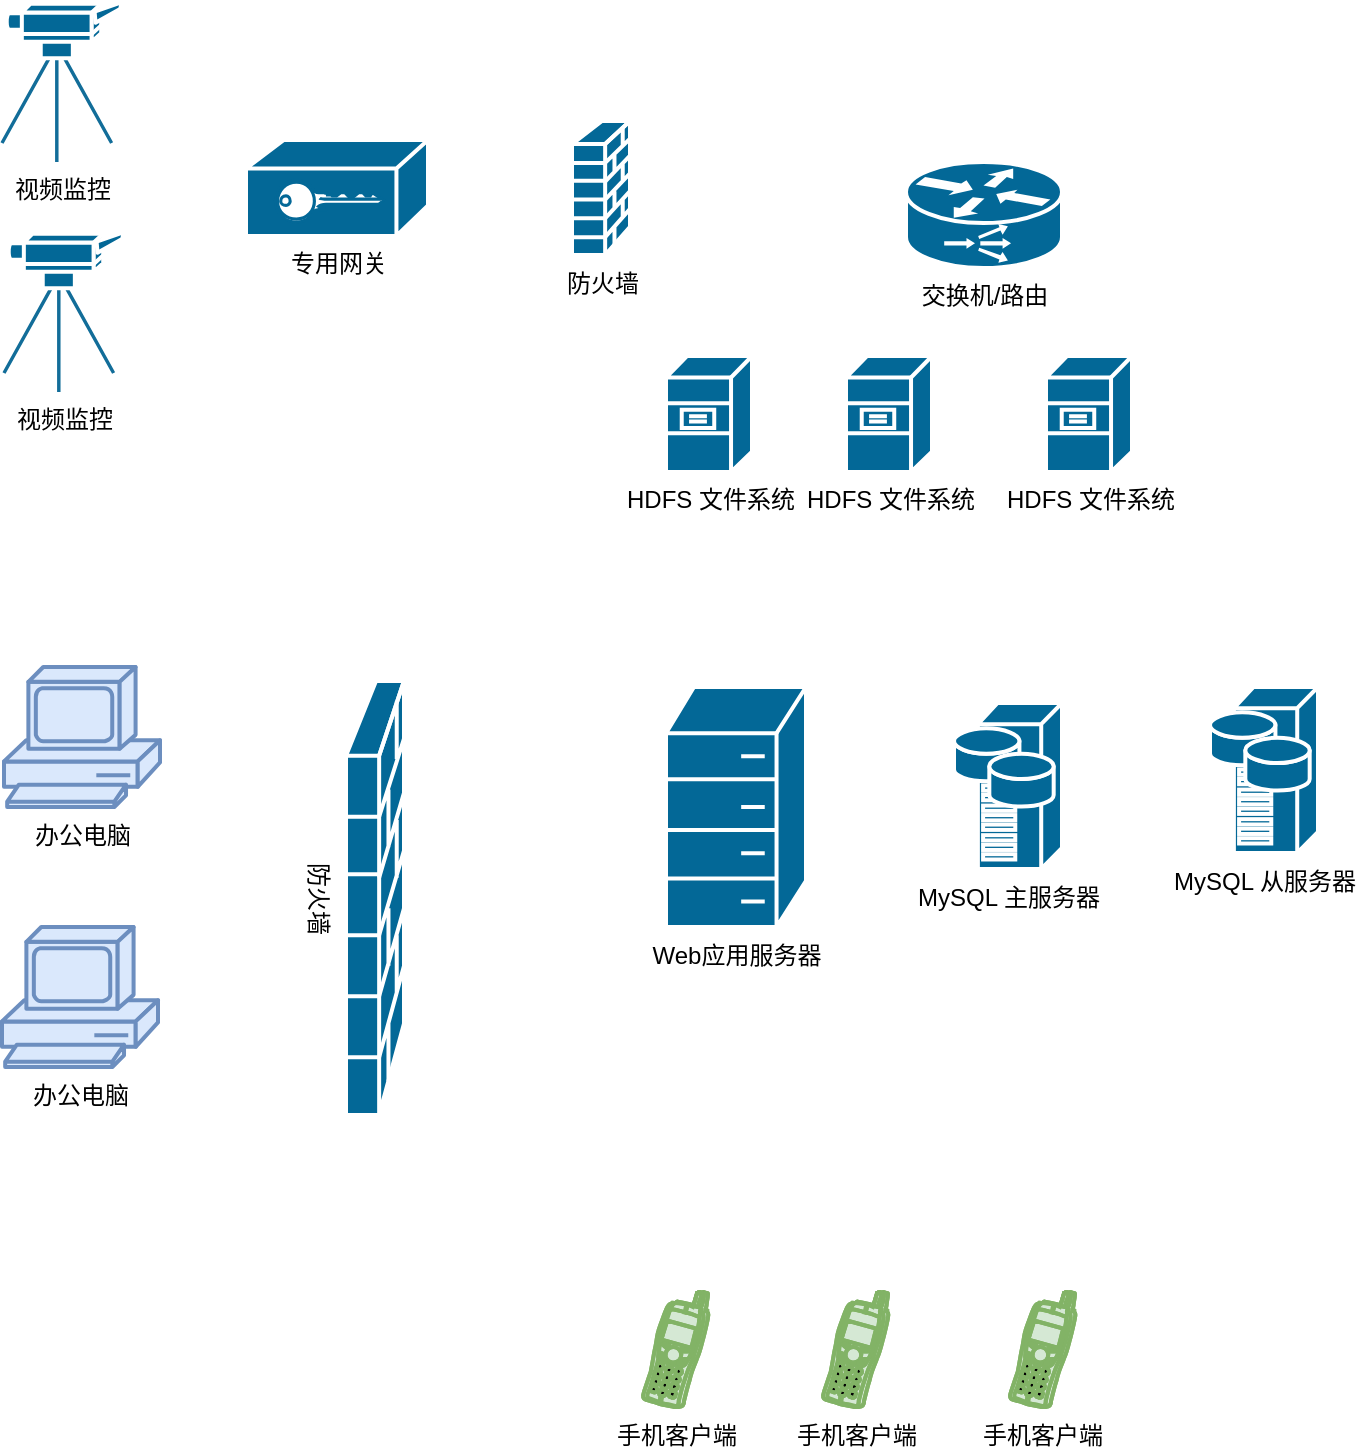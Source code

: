 <mxfile version="12.3.6" type="github" pages="1">
  <diagram id="n-bRcWE0r8VkI2KVZlSZ" name="第 1 页">
    <mxGraphModel dx="893" dy="1760" grid="1" gridSize="10" guides="1" tooltips="1" connect="1" arrows="1" fold="1" page="1" pageScale="1" pageWidth="827" pageHeight="1169" math="0" shadow="0">
      <root>
        <mxCell id="0"/>
        <mxCell id="1" parent="0"/>
        <mxCell id="XVNO729LVndD_g4eHp7l-1" value="办公电脑" style="shape=mxgraph.cisco.computers_and_peripherals.pc;html=1;pointerEvents=1;dashed=0;fillColor=#dae8fc;strokeColor=#6c8ebf;strokeWidth=2;verticalLabelPosition=bottom;verticalAlign=top;align=center;outlineConnect=0;" parent="1" vertex="1">
          <mxGeometry x="129" y="327.5" width="78" height="70" as="geometry"/>
        </mxCell>
        <mxCell id="XVNO729LVndD_g4eHp7l-2" value="办公电脑" style="shape=mxgraph.cisco.computers_and_peripherals.pc;html=1;pointerEvents=1;dashed=0;fillColor=#dae8fc;strokeColor=#6c8ebf;strokeWidth=2;verticalLabelPosition=bottom;verticalAlign=top;align=center;outlineConnect=0;" parent="1" vertex="1">
          <mxGeometry x="128" y="457.5" width="78" height="70" as="geometry"/>
        </mxCell>
        <mxCell id="XVNO729LVndD_g4eHp7l-4" value="手机客户端" style="shape=mxgraph.cisco.modems_and_phones.cell_phone;html=1;pointerEvents=1;dashed=0;fillColor=#d5e8d4;strokeColor=#82b366;strokeWidth=2;verticalLabelPosition=bottom;verticalAlign=top;align=center;outlineConnect=0;" parent="1" vertex="1">
          <mxGeometry x="447.5" y="640" width="34" height="58" as="geometry"/>
        </mxCell>
        <mxCell id="XVNO729LVndD_g4eHp7l-5" value="Web应用服务器" style="shape=mxgraph.cisco.misc.hp_mini;html=1;pointerEvents=1;dashed=0;fillColor=#036897;strokeColor=#ffffff;strokeWidth=2;verticalLabelPosition=bottom;verticalAlign=top;align=center;outlineConnect=0;" parent="1" vertex="1">
          <mxGeometry x="460" y="337.5" width="70" height="120" as="geometry"/>
        </mxCell>
        <mxCell id="XVNO729LVndD_g4eHp7l-6" value="交换机/路由" style="shape=mxgraph.cisco.routers.content_service_router;html=1;pointerEvents=1;dashed=0;fillColor=#036897;strokeColor=#ffffff;strokeWidth=2;verticalLabelPosition=bottom;verticalAlign=top;align=center;outlineConnect=0;" parent="1" vertex="1">
          <mxGeometry x="580" y="75" width="78" height="53" as="geometry"/>
        </mxCell>
        <mxCell id="XVNO729LVndD_g4eHp7l-7" value="防火墙" style="shape=mxgraph.cisco.security.firewall;html=1;pointerEvents=1;dashed=0;fillColor=#036897;strokeColor=#ffffff;strokeWidth=2;verticalLabelPosition=bottom;verticalAlign=top;align=center;outlineConnect=0;" parent="1" vertex="1">
          <mxGeometry x="413" y="54.5" width="29" height="67" as="geometry"/>
        </mxCell>
        <mxCell id="XVNO729LVndD_g4eHp7l-8" value="HDFS 文件系统&lt;br&gt;" style="shape=mxgraph.cisco.servers.file_server;html=1;pointerEvents=1;dashed=0;fillColor=#036897;strokeColor=#ffffff;strokeWidth=2;verticalLabelPosition=bottom;verticalAlign=top;align=center;outlineConnect=0;" parent="1" vertex="1">
          <mxGeometry x="460" y="172" width="43" height="58" as="geometry"/>
        </mxCell>
        <mxCell id="XVNO729LVndD_g4eHp7l-9" value="HDFS 文件系统&lt;br&gt;" style="shape=mxgraph.cisco.servers.file_server;html=1;pointerEvents=1;dashed=0;fillColor=#036897;strokeColor=#ffffff;strokeWidth=2;verticalLabelPosition=bottom;verticalAlign=top;align=center;outlineConnect=0;" parent="1" vertex="1">
          <mxGeometry x="650" y="172" width="43" height="58" as="geometry"/>
        </mxCell>
        <mxCell id="XVNO729LVndD_g4eHp7l-10" value="HDFS 文件系统&lt;br&gt;" style="shape=mxgraph.cisco.servers.file_server;html=1;pointerEvents=1;dashed=0;fillColor=#036897;strokeColor=#ffffff;strokeWidth=2;verticalLabelPosition=bottom;verticalAlign=top;align=center;outlineConnect=0;" parent="1" vertex="1">
          <mxGeometry x="550" y="172" width="43" height="58" as="geometry"/>
        </mxCell>
        <mxCell id="kT1cKuFMZ1Jc9TSjfXU1-1" value="MySQL 主服务器" style="shape=mxgraph.cisco.servers.storage_server;html=1;pointerEvents=1;dashed=0;fillColor=#036897;strokeColor=#ffffff;strokeWidth=2;verticalLabelPosition=bottom;verticalAlign=top;align=center;outlineConnect=0;" vertex="1" parent="1">
          <mxGeometry x="604" y="345.5" width="54" height="83" as="geometry"/>
        </mxCell>
        <mxCell id="kT1cKuFMZ1Jc9TSjfXU1-2" value="MySQL 从服务器" style="shape=mxgraph.cisco.servers.storage_server;html=1;pointerEvents=1;dashed=0;fillColor=#036897;strokeColor=#ffffff;strokeWidth=2;verticalLabelPosition=bottom;verticalAlign=top;align=center;outlineConnect=0;" vertex="1" parent="1">
          <mxGeometry x="732" y="337.5" width="54" height="83" as="geometry"/>
        </mxCell>
        <mxCell id="kT1cKuFMZ1Jc9TSjfXU1-3" value="视频监控" style="shape=mxgraph.cisco.computers_and_peripherals.video_camera;html=1;pointerEvents=1;dashed=0;fillColor=#036897;strokeColor=#ffffff;strokeWidth=2;verticalLabelPosition=bottom;verticalAlign=top;align=center;outlineConnect=0;" vertex="1" parent="1">
          <mxGeometry x="128" y="-5" width="60" height="80" as="geometry"/>
        </mxCell>
        <mxCell id="kT1cKuFMZ1Jc9TSjfXU1-4" value="专用网关" style="shape=mxgraph.cisco.hubs_and_gateways.vpn_gateway;html=1;pointerEvents=1;dashed=0;fillColor=#036897;strokeColor=#ffffff;strokeWidth=2;verticalLabelPosition=bottom;verticalAlign=top;align=center;outlineConnect=0;" vertex="1" parent="1">
          <mxGeometry x="250" y="64" width="91" height="48" as="geometry"/>
        </mxCell>
        <mxCell id="kT1cKuFMZ1Jc9TSjfXU1-5" value="防火墙" style="shape=mxgraph.cisco.security.firewall;html=1;pointerEvents=1;dashed=0;fillColor=#036897;strokeColor=#ffffff;strokeWidth=2;verticalLabelPosition=bottom;verticalAlign=top;align=center;outlineConnect=0;rotation=90;direction=north;" vertex="1" parent="1">
          <mxGeometry x="206" y="428.5" width="217" height="29" as="geometry"/>
        </mxCell>
        <mxCell id="kT1cKuFMZ1Jc9TSjfXU1-6" value="视频监控" style="shape=mxgraph.cisco.computers_and_peripherals.video_camera;html=1;pointerEvents=1;dashed=0;fillColor=#036897;strokeColor=#ffffff;strokeWidth=2;verticalLabelPosition=bottom;verticalAlign=top;align=center;outlineConnect=0;" vertex="1" parent="1">
          <mxGeometry x="129" y="110" width="60" height="80" as="geometry"/>
        </mxCell>
        <mxCell id="kT1cKuFMZ1Jc9TSjfXU1-7" value="手机客户端" style="shape=mxgraph.cisco.modems_and_phones.cell_phone;html=1;pointerEvents=1;dashed=0;fillColor=#d5e8d4;strokeColor=#82b366;strokeWidth=2;verticalLabelPosition=bottom;verticalAlign=top;align=center;outlineConnect=0;" vertex="1" parent="1">
          <mxGeometry x="537.5" y="640" width="34" height="58" as="geometry"/>
        </mxCell>
        <mxCell id="kT1cKuFMZ1Jc9TSjfXU1-8" value="手机客户端" style="shape=mxgraph.cisco.modems_and_phones.cell_phone;html=1;pointerEvents=1;dashed=0;fillColor=#d5e8d4;strokeColor=#82b366;strokeWidth=2;verticalLabelPosition=bottom;verticalAlign=top;align=center;outlineConnect=0;" vertex="1" parent="1">
          <mxGeometry x="631" y="640" width="34" height="58" as="geometry"/>
        </mxCell>
      </root>
    </mxGraphModel>
  </diagram>
</mxfile>

